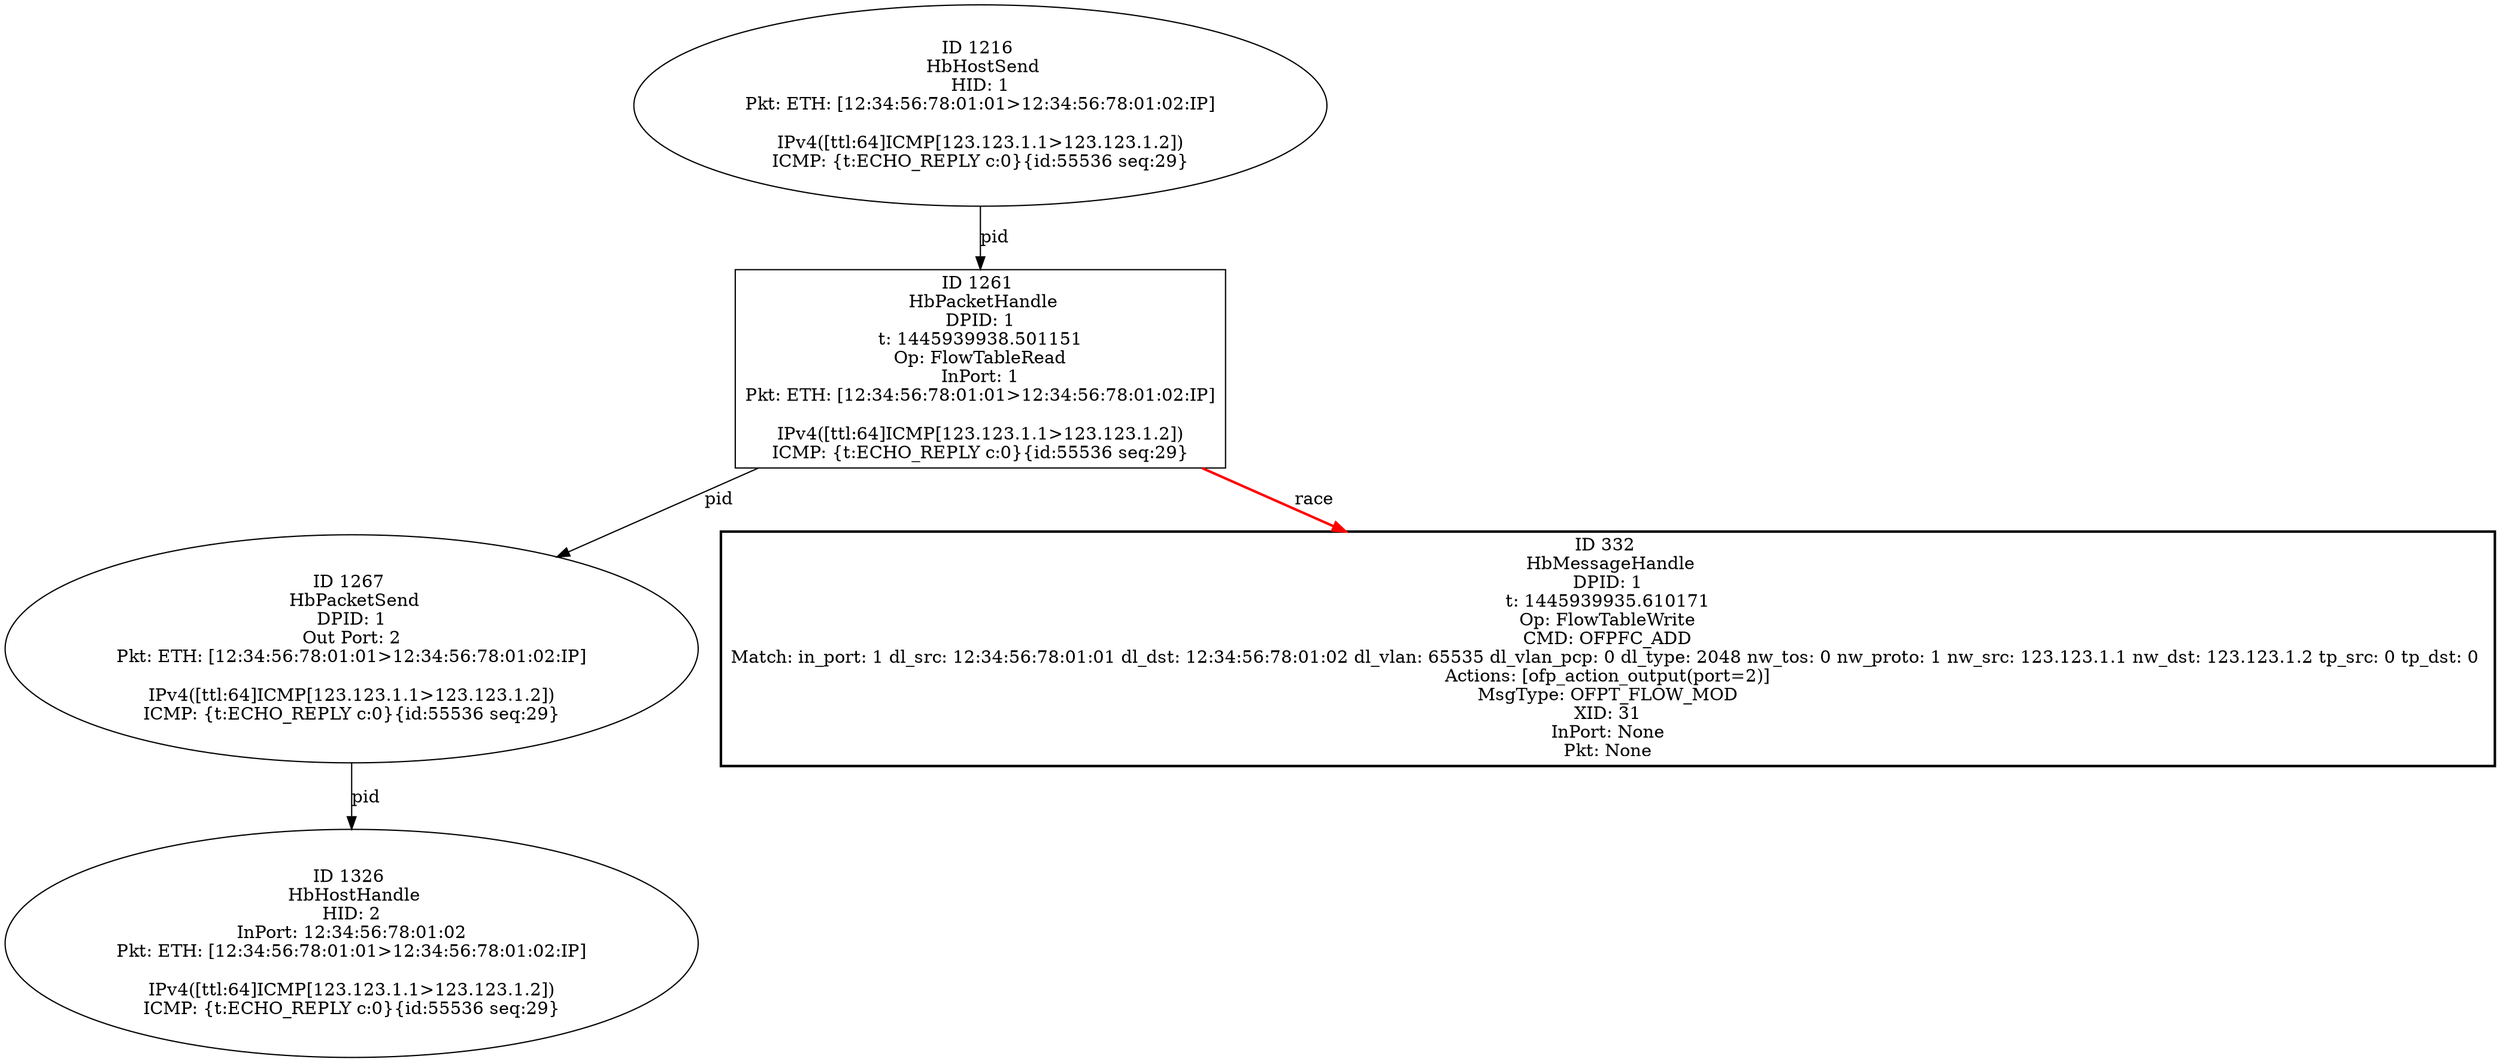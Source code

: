 strict digraph G {
1216 [shape=oval, event=<hb_events.HbHostSend object at 0x107b70050>, label="ID 1216 
 HbHostSend
HID: 1
Pkt: ETH: [12:34:56:78:01:01>12:34:56:78:01:02:IP]

IPv4([ttl:64]ICMP[123.123.1.1>123.123.1.2])
ICMP: {t:ECHO_REPLY c:0}{id:55536 seq:29}"];
1267 [shape=oval, event=<hb_events.HbPacketSend object at 0x107b95810>, label="ID 1267 
 HbPacketSend
DPID: 1
Out Port: 2
Pkt: ETH: [12:34:56:78:01:01>12:34:56:78:01:02:IP]

IPv4([ttl:64]ICMP[123.123.1.1>123.123.1.2])
ICMP: {t:ECHO_REPLY c:0}{id:55536 seq:29}"];
332 [shape=box, style=bold, event=<hb_events.HbMessageHandle object at 0x10780e150>, label="ID 332 
 HbMessageHandle
DPID: 1
t: 1445939935.610171
Op: FlowTableWrite
CMD: OFPFC_ADD
Match: in_port: 1 dl_src: 12:34:56:78:01:01 dl_dst: 12:34:56:78:01:02 dl_vlan: 65535 dl_vlan_pcp: 0 dl_type: 2048 nw_tos: 0 nw_proto: 1 nw_src: 123.123.1.1 nw_dst: 123.123.1.2 tp_src: 0 tp_dst: 0 
Actions: [ofp_action_output(port=2)]
MsgType: OFPT_FLOW_MOD
XID: 31
InPort: None
Pkt: None"];
1261 [shape=box, event=<hb_events.HbPacketHandle object at 0x107b953d0>, label="ID 1261 
 HbPacketHandle
DPID: 1
t: 1445939938.501151
Op: FlowTableRead
InPort: 1
Pkt: ETH: [12:34:56:78:01:01>12:34:56:78:01:02:IP]

IPv4([ttl:64]ICMP[123.123.1.1>123.123.1.2])
ICMP: {t:ECHO_REPLY c:0}{id:55536 seq:29}"];
1326 [shape=oval, event=<hb_events.HbHostHandle object at 0x107bc5f90>, label="ID 1326 
 HbHostHandle
HID: 2
InPort: 12:34:56:78:01:02
Pkt: ETH: [12:34:56:78:01:01>12:34:56:78:01:02:IP]

IPv4([ttl:64]ICMP[123.123.1.1>123.123.1.2])
ICMP: {t:ECHO_REPLY c:0}{id:55536 seq:29}"];
1216 -> 1261  [rel=pid, label=pid];
1267 -> 1326  [rel=pid, label=pid];
1261 -> 1267  [rel=pid, label=pid];
1261 -> 332  [harmful=True, color=red, style=bold, rel=race, label=race];
}
